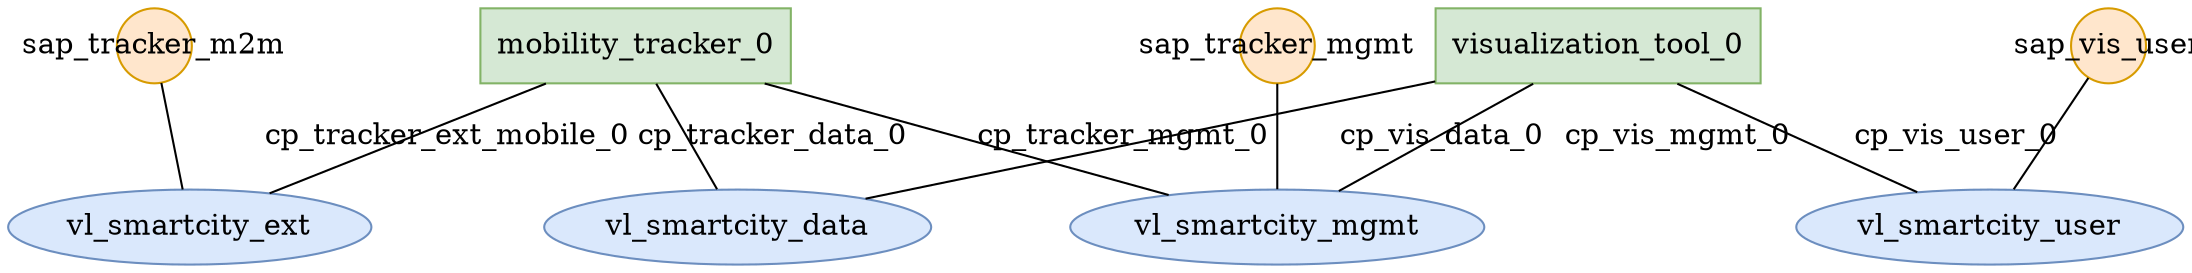 strict graph G {
  splines=false;
  overlap=false;
  mindist=0.5;
  -1387715755 [ label="mobility_tracker_0" shape="box" style="filled" fillcolor="#d5e8d4" color="#82b366" ];
  -401307964 [ label="visualization_tool_0" shape="box" style="filled" fillcolor="#d5e8d4" color="#82b366" ];
  742607949 [ label="vl_smartcity_ext" shape="oval" style="filled" fillcolor="#dae8fc" color="#6c8ebf" ];
  1545958142 [ label="vl_smartcity_data" shape="oval" style="filled" fillcolor="#dae8fc" color="#6c8ebf" ];
  1546231829 [ label="vl_smartcity_mgmt" shape="oval" style="filled" fillcolor="#dae8fc" color="#6c8ebf" ];
  1546481439 [ label="vl_smartcity_user" shape="oval" style="filled" fillcolor="#dae8fc" color="#6c8ebf" ];
  -1875336892 [ label="sap_tracker_m2m" shape="circle" style="filled" fillcolor="#ffe6cc" color="#d79b00" fixedsize="true" ];
  1994149541 [ label="sap_tracker_mgmt" shape="circle" style="filled" fillcolor="#ffe6cc" color="#d79b00" fixedsize="true" ];
  585344071 [ label="sap_vis_user" shape="circle" style="filled" fillcolor="#ffe6cc" color="#d79b00" fixedsize="true" ];
  -1387715755 -- 742607949 [ label="cp_tracker_ext_mobile_0" ];
  -1387715755 -- 1545958142 [ label="cp_tracker_data_0" ];
  -1387715755 -- 1546231829 [ label="cp_tracker_mgmt_0" ];
  -401307964 -- 1545958142 [ label="cp_vis_data_0" ];
  -401307964 -- 1546231829 [ label="cp_vis_mgmt_0" ];
  -401307964 -- 1546481439 [ label="cp_vis_user_0" ];
  -1875336892 -- 742607949 [ label="" ];
  1994149541 -- 1546231829 [ label="" ];
  585344071 -- 1546481439 [ label="" ];
}
